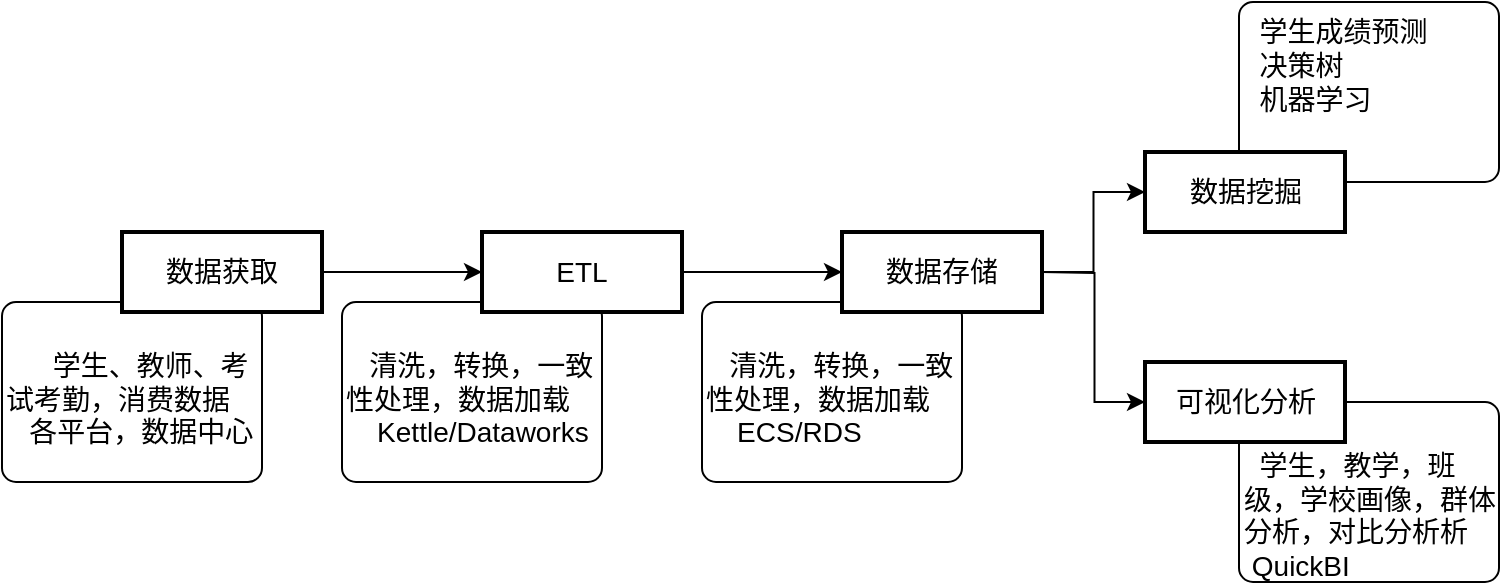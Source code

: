 <mxfile version="14.6.6" type="github">
  <diagram id="teIoZZREnqVwR_seyMkK" name="Page-1">
    <mxGraphModel dx="1166" dy="658" grid="1" gridSize="10" guides="1" tooltips="1" connect="1" arrows="1" fold="1" page="1" pageScale="1" pageWidth="827" pageHeight="1169" math="0" shadow="0">
      <root>
        <mxCell id="0" />
        <mxCell id="1" parent="0" />
        <mxCell id="3rHvK3l9uWbKJNMXN42x-1" value="&amp;nbsp; &lt;br&gt;&amp;nbsp; &amp;nbsp;清洗，转换，一致性处理，数据加载&lt;br&gt;&amp;nbsp; &amp;nbsp; Kettle/Dataworks" style="rounded=1;whiteSpace=wrap;html=1;absoluteArcSize=1;arcSize=14;strokeWidth=1;fontSize=14;align=left;verticalAlign=top;" vertex="1" parent="1">
          <mxGeometry x="180" y="510" width="130" height="90" as="geometry" />
        </mxCell>
        <mxCell id="3rHvK3l9uWbKJNMXN42x-2" style="edgeStyle=orthogonalEdgeStyle;rounded=0;orthogonalLoop=1;jettySize=auto;html=1;entryX=0;entryY=0.5;entryDx=0;entryDy=0;fontSize=14;" edge="1" parent="1" source="3rHvK3l9uWbKJNMXN42x-3" target="3rHvK3l9uWbKJNMXN42x-11">
          <mxGeometry relative="1" as="geometry" />
        </mxCell>
        <mxCell id="3rHvK3l9uWbKJNMXN42x-3" value="ETL" style="rounded=0;whiteSpace=wrap;html=1;fontSize=14;strokeWidth=2;" vertex="1" parent="1">
          <mxGeometry x="250" y="475" width="100" height="40" as="geometry" />
        </mxCell>
        <mxCell id="3rHvK3l9uWbKJNMXN42x-4" value="&amp;nbsp; 学生成绩预测&lt;br&gt;&amp;nbsp; 决策树&lt;br&gt;&amp;nbsp; 机器学习" style="rounded=1;whiteSpace=wrap;html=1;absoluteArcSize=1;arcSize=14;strokeWidth=1;fontSize=14;align=left;verticalAlign=top;" vertex="1" parent="1">
          <mxGeometry x="628.5" y="360" width="130" height="90" as="geometry" />
        </mxCell>
        <mxCell id="3rHvK3l9uWbKJNMXN42x-5" value="数据挖掘" style="rounded=0;whiteSpace=wrap;html=1;fontSize=14;strokeWidth=2;" vertex="1" parent="1">
          <mxGeometry x="581.5" y="435" width="100" height="40" as="geometry" />
        </mxCell>
        <mxCell id="3rHvK3l9uWbKJNMXN42x-6" value="&amp;nbsp; &lt;br&gt;&amp;nbsp; &amp;nbsp;&amp;nbsp; &amp;nbsp;学生、教师、考试考勤，消费数据&lt;br&gt;&amp;nbsp; &amp;nbsp;各平台，数据中心" style="rounded=1;whiteSpace=wrap;html=1;absoluteArcSize=1;arcSize=14;strokeWidth=1;fontSize=14;align=left;verticalAlign=top;" vertex="1" parent="1">
          <mxGeometry x="10" y="510" width="130" height="90" as="geometry" />
        </mxCell>
        <mxCell id="3rHvK3l9uWbKJNMXN42x-7" value="数据获取" style="rounded=0;whiteSpace=wrap;html=1;fontSize=14;strokeWidth=2;" vertex="1" parent="1">
          <mxGeometry x="70" y="475" width="100" height="40" as="geometry" />
        </mxCell>
        <mxCell id="3rHvK3l9uWbKJNMXN42x-8" value="" style="endArrow=classic;html=1;fontSize=14;exitX=1;exitY=0.5;exitDx=0;exitDy=0;entryX=0;entryY=0.5;entryDx=0;entryDy=0;" edge="1" parent="1" source="3rHvK3l9uWbKJNMXN42x-7" target="3rHvK3l9uWbKJNMXN42x-3">
          <mxGeometry width="50" height="50" relative="1" as="geometry">
            <mxPoint x="480" y="380" as="sourcePoint" />
            <mxPoint x="530" y="330" as="targetPoint" />
          </mxGeometry>
        </mxCell>
        <mxCell id="3rHvK3l9uWbKJNMXN42x-9" value="&amp;nbsp; &lt;br&gt;&amp;nbsp; &amp;nbsp;清洗，转换，一致性处理，数据加载&lt;br&gt;&amp;nbsp; &amp;nbsp; ECS/RDS" style="rounded=1;whiteSpace=wrap;html=1;absoluteArcSize=1;arcSize=14;strokeWidth=1;fontSize=14;align=left;verticalAlign=top;" vertex="1" parent="1">
          <mxGeometry x="360" y="510" width="130" height="90" as="geometry" />
        </mxCell>
        <mxCell id="3rHvK3l9uWbKJNMXN42x-10" style="edgeStyle=orthogonalEdgeStyle;rounded=0;orthogonalLoop=1;jettySize=auto;html=1;entryX=0;entryY=0.5;entryDx=0;entryDy=0;fontSize=14;" edge="1" parent="1" source="3rHvK3l9uWbKJNMXN42x-11" target="3rHvK3l9uWbKJNMXN42x-5">
          <mxGeometry relative="1" as="geometry" />
        </mxCell>
        <mxCell id="3rHvK3l9uWbKJNMXN42x-11" value="数据存储" style="rounded=0;whiteSpace=wrap;html=1;fontSize=14;strokeWidth=2;" vertex="1" parent="1">
          <mxGeometry x="430" y="475" width="100" height="40" as="geometry" />
        </mxCell>
        <mxCell id="3rHvK3l9uWbKJNMXN42x-12" style="edgeStyle=orthogonalEdgeStyle;rounded=0;orthogonalLoop=1;jettySize=auto;html=1;entryX=0;entryY=0.5;entryDx=0;entryDy=0;fontSize=14;" edge="1" parent="1" target="3rHvK3l9uWbKJNMXN42x-14">
          <mxGeometry relative="1" as="geometry">
            <mxPoint x="530" y="495" as="sourcePoint" />
          </mxGeometry>
        </mxCell>
        <mxCell id="3rHvK3l9uWbKJNMXN42x-13" value="&amp;nbsp;&lt;br&gt;&amp;nbsp; 学生，教学，班级，学校画像，群体分析，对比分析析&lt;br&gt;&amp;nbsp;QuickBI" style="rounded=1;whiteSpace=wrap;html=1;absoluteArcSize=1;arcSize=14;strokeWidth=1;fontSize=14;align=left;verticalAlign=top;" vertex="1" parent="1">
          <mxGeometry x="628.5" y="560" width="130" height="90" as="geometry" />
        </mxCell>
        <mxCell id="3rHvK3l9uWbKJNMXN42x-14" value="可视化分析" style="rounded=0;whiteSpace=wrap;html=1;fontSize=14;strokeWidth=2;" vertex="1" parent="1">
          <mxGeometry x="581.5" y="540" width="100" height="40" as="geometry" />
        </mxCell>
      </root>
    </mxGraphModel>
  </diagram>
</mxfile>
